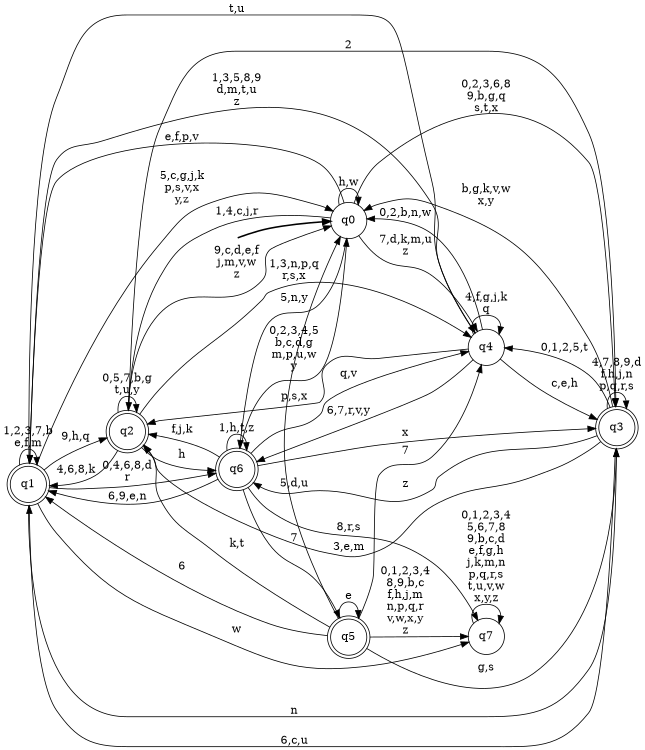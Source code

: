 digraph BlueStar {
__start0 [style = invis, shape = none, label = "", width = 0, height = 0];

rankdir=LR;
size="8,5";

s0 [style="filled", color="black", fillcolor="white" shape="circle", label="q0"];
s1 [style="rounded,filled", color="black", fillcolor="white" shape="doublecircle", label="q1"];
s2 [style="rounded,filled", color="black", fillcolor="white" shape="doublecircle", label="q2"];
s3 [style="rounded,filled", color="black", fillcolor="white" shape="doublecircle", label="q3"];
s4 [style="filled", color="black", fillcolor="white" shape="circle", label="q4"];
s5 [style="rounded,filled", color="black", fillcolor="white" shape="doublecircle", label="q5"];
s6 [style="rounded,filled", color="black", fillcolor="white" shape="doublecircle", label="q6"];
s7 [style="filled", color="black", fillcolor="white" shape="circle", label="q7"];
subgraph cluster_main { 
	graph [pad=".75", ranksep="0.15", nodesep="0.15"];
	 style=invis; 
	__start0 -> s0 [penwidth=2];
}
s0 -> s0 [label="h,w"];
s0 -> s1 [label="e,f,p,v"];
s0 -> s2 [label="1,4,c,j,r"];
s0 -> s3 [label="0,2,3,6,8\n9,b,g,q\ns,t,x"];
s0 -> s4 [label="7,d,k,m,u\nz"];
s0 -> s6 [label="5,n,y"];
s1 -> s0 [label="5,c,g,j,k\np,s,v,x\ny,z"];
s1 -> s1 [label="1,2,3,7,b\ne,f,m"];
s1 -> s2 [label="9,h,q"];
s1 -> s3 [label="n"];
s1 -> s4 [label="t,u"];
s1 -> s6 [label="0,4,6,8,d\nr"];
s1 -> s7 [label="w"];
s2 -> s0 [label="9,c,d,e,f\nj,m,v,w\nz"];
s2 -> s1 [label="4,6,8,k"];
s2 -> s2 [label="0,5,7,b,g\nt,u,y"];
s2 -> s3 [label="2"];
s2 -> s4 [label="1,3,n,p,q\nr,s,x"];
s2 -> s6 [label="h"];
s3 -> s0 [label="b,g,k,v,w\nx,y"];
s3 -> s1 [label="6,c,u"];
s3 -> s2 [label="3,e,m"];
s3 -> s3 [label="4,7,8,9,d\nf,h,j,n\np,q,r,s"];
s3 -> s4 [label="0,1,2,5,t"];
s3 -> s6 [label="z"];
s4 -> s0 [label="0,2,b,n,w"];
s4 -> s1 [label="1,3,5,8,9\nd,m,t,u\nz"];
s4 -> s2 [label="p,s,x"];
s4 -> s3 [label="c,e,h"];
s4 -> s4 [label="4,f,g,j,k\nq"];
s4 -> s6 [label="6,7,r,v,y"];
s5 -> s0 [label="5,d,u"];
s5 -> s1 [label="6"];
s5 -> s2 [label="k,t"];
s5 -> s3 [label="g,s"];
s5 -> s4 [label="7"];
s5 -> s5 [label="e"];
s5 -> s7 [label="0,1,2,3,4\n8,9,b,c\nf,h,j,m\nn,p,q,r\nv,w,x,y\nz"];
s6 -> s0 [label="0,2,3,4,5\nb,c,d,g\nm,p,u,w\ny"];
s6 -> s1 [label="6,9,e,n"];
s6 -> s2 [label="f,j,k"];
s6 -> s3 [label="x"];
s6 -> s4 [label="q,v"];
s6 -> s5 [label="7"];
s6 -> s6 [label="1,h,t,z"];
s6 -> s7 [label="8,r,s"];
s7 -> s7 [label="0,1,2,3,4\n5,6,7,8\n9,b,c,d\ne,f,g,h\nj,k,m,n\np,q,r,s\nt,u,v,w\nx,y,z"];

}